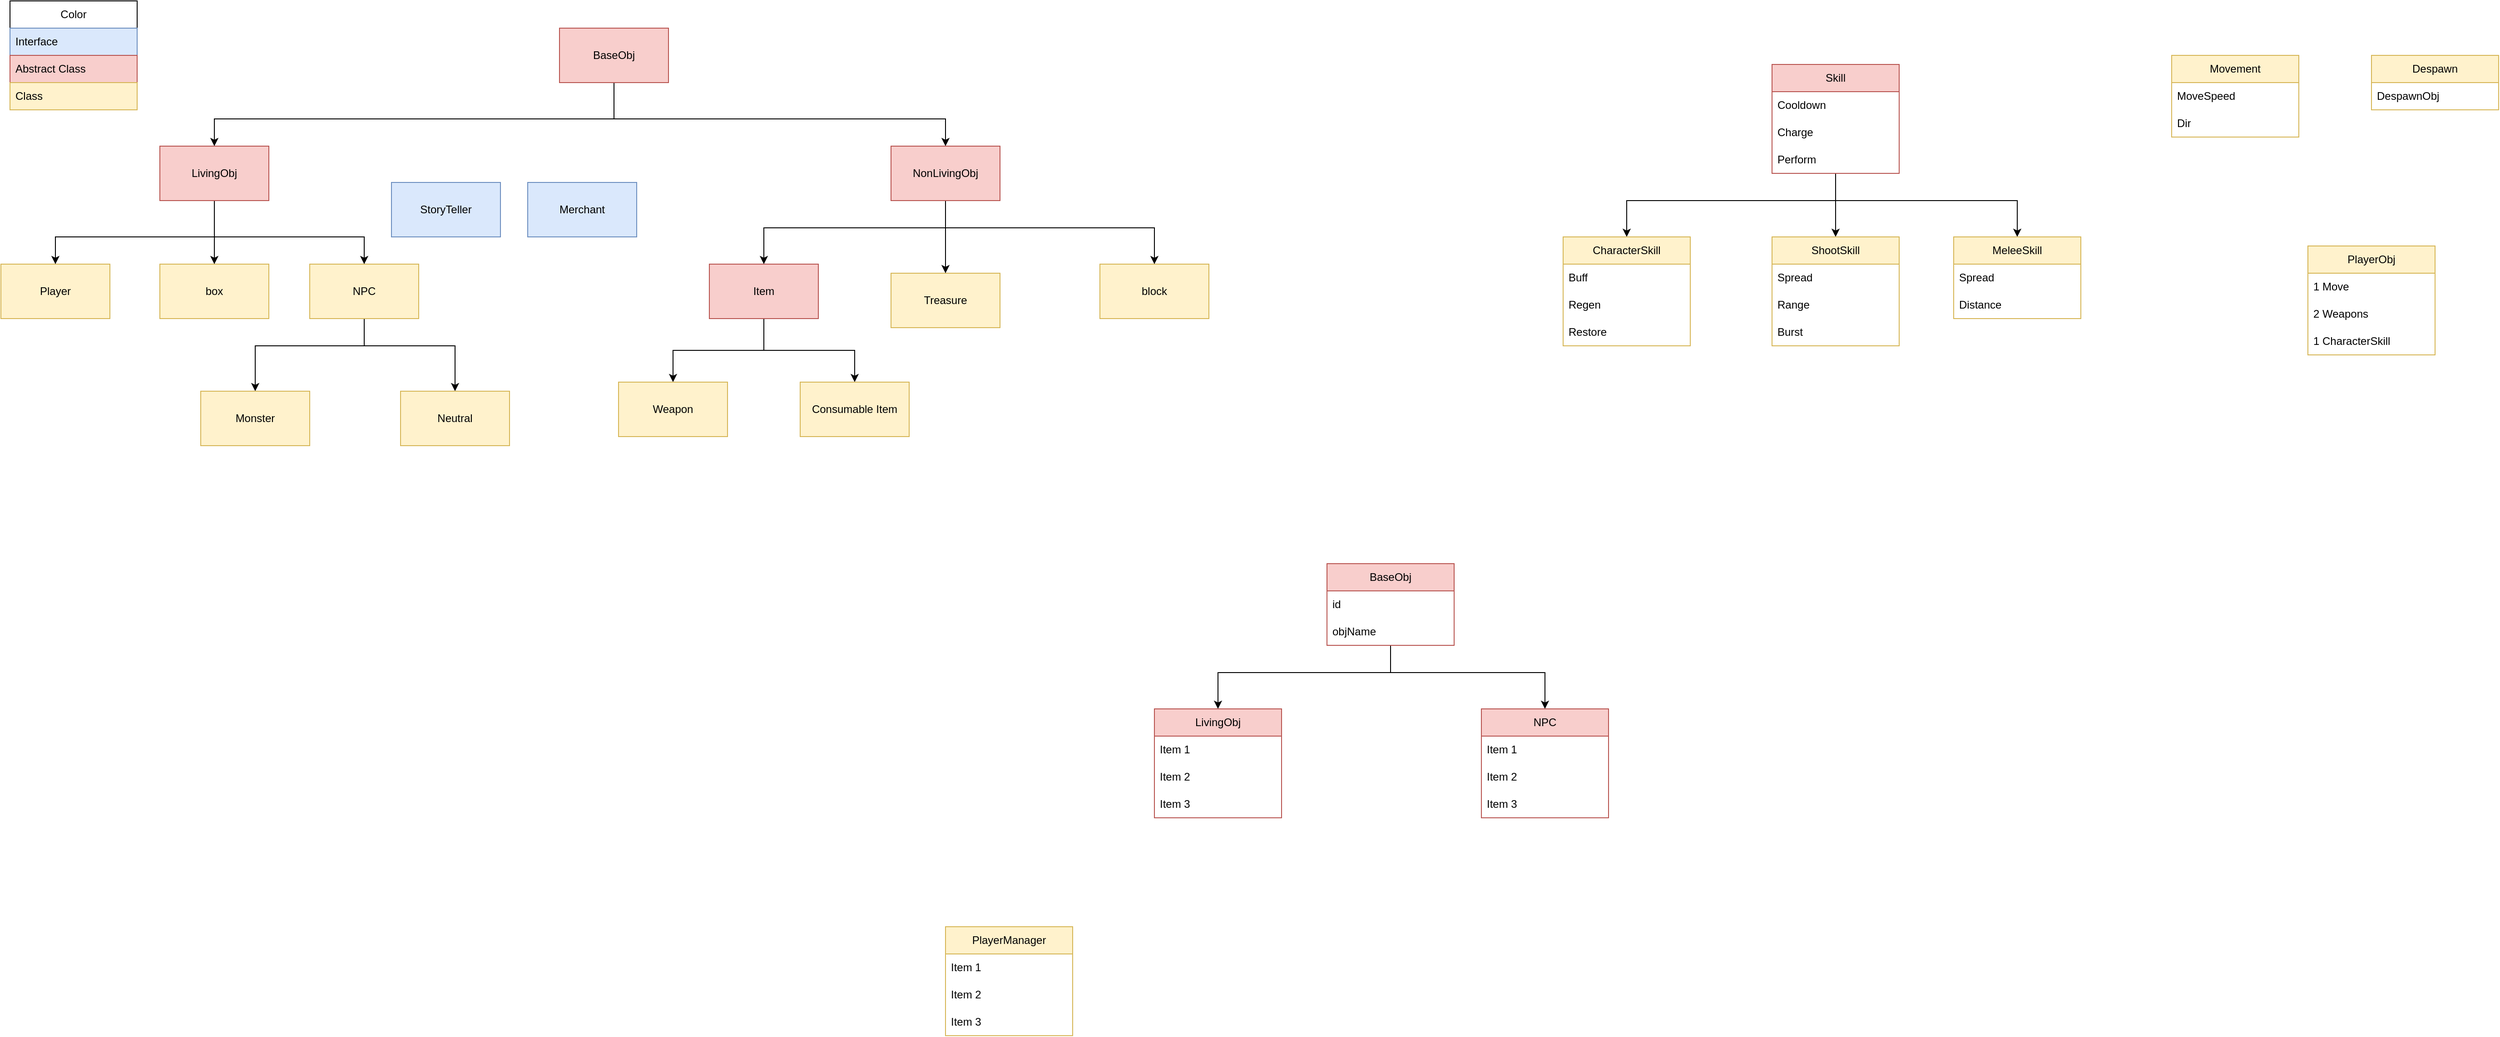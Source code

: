 <mxfile version="25.0.2">
  <diagram name="Page-1" id="DDLZ6jrAf0ivfyf_pAfU">
    <mxGraphModel dx="2805" dy="1762" grid="1" gridSize="10" guides="1" tooltips="1" connect="1" arrows="1" fold="1" page="1" pageScale="1" pageWidth="850" pageHeight="1100" math="0" shadow="0">
      <root>
        <mxCell id="0" />
        <mxCell id="1" parent="0" />
        <mxCell id="SOv-WeR4spH_BK_9IkAW-13" style="edgeStyle=orthogonalEdgeStyle;rounded=0;orthogonalLoop=1;jettySize=auto;html=1;entryX=0.5;entryY=0;entryDx=0;entryDy=0;" parent="1" source="SOv-WeR4spH_BK_9IkAW-1" target="SOv-WeR4spH_BK_9IkAW-5" edge="1">
          <mxGeometry relative="1" as="geometry">
            <Array as="points">
              <mxPoint x="370" y="240" />
              <mxPoint x="180" y="240" />
            </Array>
          </mxGeometry>
        </mxCell>
        <mxCell id="SOv-WeR4spH_BK_9IkAW-14" style="edgeStyle=orthogonalEdgeStyle;rounded=0;orthogonalLoop=1;jettySize=auto;html=1;entryX=0.5;entryY=0;entryDx=0;entryDy=0;" parent="1" source="SOv-WeR4spH_BK_9IkAW-1" target="SOv-WeR4spH_BK_9IkAW-9" edge="1">
          <mxGeometry relative="1" as="geometry">
            <Array as="points">
              <mxPoint x="370" y="240" />
              <mxPoint x="540" y="240" />
            </Array>
          </mxGeometry>
        </mxCell>
        <mxCell id="SOv-WeR4spH_BK_9IkAW-1" value="BaseObj" style="swimlane;fontStyle=0;childLayout=stackLayout;horizontal=1;startSize=30;horizontalStack=0;resizeParent=1;resizeParentMax=0;resizeLast=0;collapsible=1;marginBottom=0;whiteSpace=wrap;html=1;fillColor=#f8cecc;strokeColor=#b85450;" parent="1" vertex="1">
          <mxGeometry x="300" y="120" width="140" height="90" as="geometry" />
        </mxCell>
        <mxCell id="SOv-WeR4spH_BK_9IkAW-2" value="id" style="text;strokeColor=none;fillColor=none;align=left;verticalAlign=middle;spacingLeft=4;spacingRight=4;overflow=hidden;points=[[0,0.5],[1,0.5]];portConstraint=eastwest;rotatable=0;whiteSpace=wrap;html=1;" parent="SOv-WeR4spH_BK_9IkAW-1" vertex="1">
          <mxGeometry y="30" width="140" height="30" as="geometry" />
        </mxCell>
        <mxCell id="SOv-WeR4spH_BK_9IkAW-3" value="objName" style="text;strokeColor=none;fillColor=none;align=left;verticalAlign=middle;spacingLeft=4;spacingRight=4;overflow=hidden;points=[[0,0.5],[1,0.5]];portConstraint=eastwest;rotatable=0;whiteSpace=wrap;html=1;" parent="SOv-WeR4spH_BK_9IkAW-1" vertex="1">
          <mxGeometry y="60" width="140" height="30" as="geometry" />
        </mxCell>
        <mxCell id="SOv-WeR4spH_BK_9IkAW-5" value="LivingObj" style="swimlane;fontStyle=0;childLayout=stackLayout;horizontal=1;startSize=30;horizontalStack=0;resizeParent=1;resizeParentMax=0;resizeLast=0;collapsible=1;marginBottom=0;whiteSpace=wrap;html=1;fillColor=#f8cecc;strokeColor=#b85450;" parent="1" vertex="1">
          <mxGeometry x="110" y="280" width="140" height="120" as="geometry" />
        </mxCell>
        <mxCell id="SOv-WeR4spH_BK_9IkAW-6" value="Item 1" style="text;strokeColor=none;fillColor=none;align=left;verticalAlign=middle;spacingLeft=4;spacingRight=4;overflow=hidden;points=[[0,0.5],[1,0.5]];portConstraint=eastwest;rotatable=0;whiteSpace=wrap;html=1;" parent="SOv-WeR4spH_BK_9IkAW-5" vertex="1">
          <mxGeometry y="30" width="140" height="30" as="geometry" />
        </mxCell>
        <mxCell id="SOv-WeR4spH_BK_9IkAW-7" value="Item 2" style="text;strokeColor=none;fillColor=none;align=left;verticalAlign=middle;spacingLeft=4;spacingRight=4;overflow=hidden;points=[[0,0.5],[1,0.5]];portConstraint=eastwest;rotatable=0;whiteSpace=wrap;html=1;" parent="SOv-WeR4spH_BK_9IkAW-5" vertex="1">
          <mxGeometry y="60" width="140" height="30" as="geometry" />
        </mxCell>
        <mxCell id="SOv-WeR4spH_BK_9IkAW-8" value="Item 3" style="text;strokeColor=none;fillColor=none;align=left;verticalAlign=middle;spacingLeft=4;spacingRight=4;overflow=hidden;points=[[0,0.5],[1,0.5]];portConstraint=eastwest;rotatable=0;whiteSpace=wrap;html=1;" parent="SOv-WeR4spH_BK_9IkAW-5" vertex="1">
          <mxGeometry y="90" width="140" height="30" as="geometry" />
        </mxCell>
        <mxCell id="SOv-WeR4spH_BK_9IkAW-9" value="NPC" style="swimlane;fontStyle=0;childLayout=stackLayout;horizontal=1;startSize=30;horizontalStack=0;resizeParent=1;resizeParentMax=0;resizeLast=0;collapsible=1;marginBottom=0;whiteSpace=wrap;html=1;fillColor=#f8cecc;strokeColor=#b85450;" parent="1" vertex="1">
          <mxGeometry x="470" y="280" width="140" height="120" as="geometry" />
        </mxCell>
        <mxCell id="SOv-WeR4spH_BK_9IkAW-10" value="Item 1" style="text;strokeColor=none;fillColor=none;align=left;verticalAlign=middle;spacingLeft=4;spacingRight=4;overflow=hidden;points=[[0,0.5],[1,0.5]];portConstraint=eastwest;rotatable=0;whiteSpace=wrap;html=1;" parent="SOv-WeR4spH_BK_9IkAW-9" vertex="1">
          <mxGeometry y="30" width="140" height="30" as="geometry" />
        </mxCell>
        <mxCell id="SOv-WeR4spH_BK_9IkAW-11" value="Item 2" style="text;strokeColor=none;fillColor=none;align=left;verticalAlign=middle;spacingLeft=4;spacingRight=4;overflow=hidden;points=[[0,0.5],[1,0.5]];portConstraint=eastwest;rotatable=0;whiteSpace=wrap;html=1;" parent="SOv-WeR4spH_BK_9IkAW-9" vertex="1">
          <mxGeometry y="60" width="140" height="30" as="geometry" />
        </mxCell>
        <mxCell id="SOv-WeR4spH_BK_9IkAW-12" value="Item 3" style="text;strokeColor=none;fillColor=none;align=left;verticalAlign=middle;spacingLeft=4;spacingRight=4;overflow=hidden;points=[[0,0.5],[1,0.5]];portConstraint=eastwest;rotatable=0;whiteSpace=wrap;html=1;" parent="SOv-WeR4spH_BK_9IkAW-9" vertex="1">
          <mxGeometry y="90" width="140" height="30" as="geometry" />
        </mxCell>
        <mxCell id="SOv-WeR4spH_BK_9IkAW-15" value="PlayerManager" style="swimlane;fontStyle=0;childLayout=stackLayout;horizontal=1;startSize=30;horizontalStack=0;resizeParent=1;resizeParentMax=0;resizeLast=0;collapsible=1;marginBottom=0;whiteSpace=wrap;html=1;fillColor=#fff2cc;strokeColor=#d6b656;" parent="1" vertex="1">
          <mxGeometry x="-120" y="520" width="140" height="120" as="geometry" />
        </mxCell>
        <mxCell id="SOv-WeR4spH_BK_9IkAW-16" value="Item 1" style="text;strokeColor=none;fillColor=none;align=left;verticalAlign=middle;spacingLeft=4;spacingRight=4;overflow=hidden;points=[[0,0.5],[1,0.5]];portConstraint=eastwest;rotatable=0;whiteSpace=wrap;html=1;" parent="SOv-WeR4spH_BK_9IkAW-15" vertex="1">
          <mxGeometry y="30" width="140" height="30" as="geometry" />
        </mxCell>
        <mxCell id="SOv-WeR4spH_BK_9IkAW-17" value="Item 2" style="text;strokeColor=none;fillColor=none;align=left;verticalAlign=middle;spacingLeft=4;spacingRight=4;overflow=hidden;points=[[0,0.5],[1,0.5]];portConstraint=eastwest;rotatable=0;whiteSpace=wrap;html=1;" parent="SOv-WeR4spH_BK_9IkAW-15" vertex="1">
          <mxGeometry y="60" width="140" height="30" as="geometry" />
        </mxCell>
        <mxCell id="SOv-WeR4spH_BK_9IkAW-18" value="Item 3" style="text;strokeColor=none;fillColor=none;align=left;verticalAlign=middle;spacingLeft=4;spacingRight=4;overflow=hidden;points=[[0,0.5],[1,0.5]];portConstraint=eastwest;rotatable=0;whiteSpace=wrap;html=1;" parent="SOv-WeR4spH_BK_9IkAW-15" vertex="1">
          <mxGeometry y="90" width="140" height="30" as="geometry" />
        </mxCell>
        <mxCell id="SOv-WeR4spH_BK_9IkAW-19" value="Player" style="rounded=0;whiteSpace=wrap;html=1;fillColor=#fff2cc;strokeColor=#d6b656;" parent="1" vertex="1">
          <mxGeometry x="-1160" y="-210" width="120" height="60" as="geometry" />
        </mxCell>
        <mxCell id="SOv-WeR4spH_BK_9IkAW-46" style="edgeStyle=orthogonalEdgeStyle;rounded=0;orthogonalLoop=1;jettySize=auto;html=1;entryX=0.5;entryY=0;entryDx=0;entryDy=0;" parent="1" source="SOv-WeR4spH_BK_9IkAW-20" target="SOv-WeR4spH_BK_9IkAW-41" edge="1">
          <mxGeometry relative="1" as="geometry">
            <Array as="points">
              <mxPoint x="-760" y="-120" />
              <mxPoint x="-880" y="-120" />
            </Array>
          </mxGeometry>
        </mxCell>
        <mxCell id="SOv-WeR4spH_BK_9IkAW-47" style="edgeStyle=orthogonalEdgeStyle;rounded=0;orthogonalLoop=1;jettySize=auto;html=1;entryX=0.5;entryY=0;entryDx=0;entryDy=0;" parent="1" source="SOv-WeR4spH_BK_9IkAW-20" target="SOv-WeR4spH_BK_9IkAW-42" edge="1">
          <mxGeometry relative="1" as="geometry">
            <Array as="points">
              <mxPoint x="-760" y="-120" />
              <mxPoint x="-660" y="-120" />
            </Array>
          </mxGeometry>
        </mxCell>
        <mxCell id="SOv-WeR4spH_BK_9IkAW-20" value="NPC" style="rounded=0;whiteSpace=wrap;html=1;fillColor=#fff2cc;strokeColor=#d6b656;" parent="1" vertex="1">
          <mxGeometry x="-820" y="-210" width="120" height="60" as="geometry" />
        </mxCell>
        <mxCell id="SOv-WeR4spH_BK_9IkAW-21" value="box" style="rounded=0;whiteSpace=wrap;html=1;fillColor=#fff2cc;strokeColor=#d6b656;" parent="1" vertex="1">
          <mxGeometry x="-985" y="-210" width="120" height="60" as="geometry" />
        </mxCell>
        <mxCell id="SOv-WeR4spH_BK_9IkAW-25" style="edgeStyle=orthogonalEdgeStyle;rounded=0;orthogonalLoop=1;jettySize=auto;html=1;entryX=0.5;entryY=0;entryDx=0;entryDy=0;" parent="1" source="SOv-WeR4spH_BK_9IkAW-22" target="SOv-WeR4spH_BK_9IkAW-23" edge="1">
          <mxGeometry relative="1" as="geometry" />
        </mxCell>
        <mxCell id="SOv-WeR4spH_BK_9IkAW-26" style="edgeStyle=orthogonalEdgeStyle;rounded=0;orthogonalLoop=1;jettySize=auto;html=1;entryX=0.5;entryY=0;entryDx=0;entryDy=0;" parent="1" source="SOv-WeR4spH_BK_9IkAW-22" target="SOv-WeR4spH_BK_9IkAW-24" edge="1">
          <mxGeometry relative="1" as="geometry" />
        </mxCell>
        <mxCell id="SOv-WeR4spH_BK_9IkAW-22" value="Item" style="rounded=0;whiteSpace=wrap;html=1;fillColor=#f8cecc;strokeColor=#b85450;" parent="1" vertex="1">
          <mxGeometry x="-380" y="-210" width="120" height="60" as="geometry" />
        </mxCell>
        <mxCell id="SOv-WeR4spH_BK_9IkAW-23" value="Weapon" style="rounded=0;whiteSpace=wrap;html=1;fillColor=#fff2cc;strokeColor=#d6b656;" parent="1" vertex="1">
          <mxGeometry x="-480" y="-80" width="120" height="60" as="geometry" />
        </mxCell>
        <mxCell id="SOv-WeR4spH_BK_9IkAW-24" value="Consumable Item" style="rounded=0;whiteSpace=wrap;html=1;fillColor=#fff2cc;strokeColor=#d6b656;" parent="1" vertex="1">
          <mxGeometry x="-280" y="-80" width="120" height="60" as="geometry" />
        </mxCell>
        <mxCell id="SOv-WeR4spH_BK_9IkAW-27" value="block" style="rounded=0;whiteSpace=wrap;html=1;fillColor=#fff2cc;strokeColor=#d6b656;" parent="1" vertex="1">
          <mxGeometry x="50" y="-210" width="120" height="60" as="geometry" />
        </mxCell>
        <mxCell id="SOv-WeR4spH_BK_9IkAW-28" value="Treasure" style="rounded=0;whiteSpace=wrap;html=1;fillColor=#fff2cc;strokeColor=#d6b656;" parent="1" vertex="1">
          <mxGeometry x="-180" y="-200" width="120" height="60" as="geometry" />
        </mxCell>
        <mxCell id="SOv-WeR4spH_BK_9IkAW-34" style="edgeStyle=orthogonalEdgeStyle;rounded=0;orthogonalLoop=1;jettySize=auto;html=1;entryX=0.5;entryY=0;entryDx=0;entryDy=0;" parent="1" source="SOv-WeR4spH_BK_9IkAW-29" target="SOv-WeR4spH_BK_9IkAW-30" edge="1">
          <mxGeometry relative="1" as="geometry">
            <Array as="points">
              <mxPoint x="-485" y="-370" />
              <mxPoint x="-925" y="-370" />
            </Array>
          </mxGeometry>
        </mxCell>
        <mxCell id="SOv-WeR4spH_BK_9IkAW-35" style="edgeStyle=orthogonalEdgeStyle;rounded=0;orthogonalLoop=1;jettySize=auto;html=1;entryX=0.5;entryY=0;entryDx=0;entryDy=0;" parent="1" source="SOv-WeR4spH_BK_9IkAW-29" target="SOv-WeR4spH_BK_9IkAW-31" edge="1">
          <mxGeometry relative="1" as="geometry">
            <Array as="points">
              <mxPoint x="-485" y="-370" />
              <mxPoint x="-120" y="-370" />
            </Array>
          </mxGeometry>
        </mxCell>
        <mxCell id="SOv-WeR4spH_BK_9IkAW-29" value="BaseObj" style="rounded=0;whiteSpace=wrap;html=1;fillColor=#f8cecc;strokeColor=#b85450;" parent="1" vertex="1">
          <mxGeometry x="-545" y="-470" width="120" height="60" as="geometry" />
        </mxCell>
        <mxCell id="SOv-WeR4spH_BK_9IkAW-32" style="edgeStyle=orthogonalEdgeStyle;rounded=0;orthogonalLoop=1;jettySize=auto;html=1;entryX=0.5;entryY=0;entryDx=0;entryDy=0;" parent="1" source="SOv-WeR4spH_BK_9IkAW-30" target="SOv-WeR4spH_BK_9IkAW-19" edge="1">
          <mxGeometry relative="1" as="geometry">
            <Array as="points">
              <mxPoint x="-925" y="-240" />
              <mxPoint x="-1100" y="-240" />
            </Array>
          </mxGeometry>
        </mxCell>
        <mxCell id="SOv-WeR4spH_BK_9IkAW-33" style="edgeStyle=orthogonalEdgeStyle;rounded=0;orthogonalLoop=1;jettySize=auto;html=1;entryX=0.5;entryY=0;entryDx=0;entryDy=0;" parent="1" source="SOv-WeR4spH_BK_9IkAW-30" target="SOv-WeR4spH_BK_9IkAW-20" edge="1">
          <mxGeometry relative="1" as="geometry">
            <Array as="points">
              <mxPoint x="-925" y="-240" />
              <mxPoint x="-760" y="-240" />
            </Array>
          </mxGeometry>
        </mxCell>
        <mxCell id="xlIwwzbyZTqIuVXZvjKy-2" style="edgeStyle=orthogonalEdgeStyle;rounded=0;orthogonalLoop=1;jettySize=auto;html=1;entryX=0.5;entryY=0;entryDx=0;entryDy=0;" parent="1" source="SOv-WeR4spH_BK_9IkAW-30" target="SOv-WeR4spH_BK_9IkAW-21" edge="1">
          <mxGeometry relative="1" as="geometry" />
        </mxCell>
        <mxCell id="SOv-WeR4spH_BK_9IkAW-30" value="LivingObj" style="rounded=0;whiteSpace=wrap;html=1;fillColor=#f8cecc;strokeColor=#b85450;" parent="1" vertex="1">
          <mxGeometry x="-985" y="-340" width="120" height="60" as="geometry" />
        </mxCell>
        <mxCell id="SOv-WeR4spH_BK_9IkAW-37" style="edgeStyle=orthogonalEdgeStyle;rounded=0;orthogonalLoop=1;jettySize=auto;html=1;entryX=0.5;entryY=0;entryDx=0;entryDy=0;" parent="1" source="SOv-WeR4spH_BK_9IkAW-31" target="SOv-WeR4spH_BK_9IkAW-22" edge="1">
          <mxGeometry relative="1" as="geometry">
            <Array as="points">
              <mxPoint x="-120" y="-250" />
              <mxPoint x="-320" y="-250" />
            </Array>
          </mxGeometry>
        </mxCell>
        <mxCell id="SOv-WeR4spH_BK_9IkAW-38" style="edgeStyle=orthogonalEdgeStyle;rounded=0;orthogonalLoop=1;jettySize=auto;html=1;entryX=0.5;entryY=0;entryDx=0;entryDy=0;" parent="1" source="SOv-WeR4spH_BK_9IkAW-31" target="SOv-WeR4spH_BK_9IkAW-27" edge="1">
          <mxGeometry relative="1" as="geometry">
            <Array as="points">
              <mxPoint x="-120" y="-250" />
              <mxPoint x="110" y="-250" />
            </Array>
          </mxGeometry>
        </mxCell>
        <mxCell id="xlIwwzbyZTqIuVXZvjKy-1" style="edgeStyle=orthogonalEdgeStyle;rounded=0;orthogonalLoop=1;jettySize=auto;html=1;entryX=0.5;entryY=0;entryDx=0;entryDy=0;" parent="1" source="SOv-WeR4spH_BK_9IkAW-31" target="SOv-WeR4spH_BK_9IkAW-28" edge="1">
          <mxGeometry relative="1" as="geometry" />
        </mxCell>
        <mxCell id="SOv-WeR4spH_BK_9IkAW-31" value="NonLivingObj" style="rounded=0;whiteSpace=wrap;html=1;fillColor=#f8cecc;strokeColor=#b85450;" parent="1" vertex="1">
          <mxGeometry x="-180" y="-340" width="120" height="60" as="geometry" />
        </mxCell>
        <mxCell id="SOv-WeR4spH_BK_9IkAW-41" value="Monster" style="rounded=0;whiteSpace=wrap;html=1;fillColor=#fff2cc;strokeColor=#d6b656;" parent="1" vertex="1">
          <mxGeometry x="-940" y="-70" width="120" height="60" as="geometry" />
        </mxCell>
        <mxCell id="SOv-WeR4spH_BK_9IkAW-42" value="Neutral" style="rounded=0;whiteSpace=wrap;html=1;fillColor=#fff2cc;strokeColor=#d6b656;" parent="1" vertex="1">
          <mxGeometry x="-720" y="-70" width="120" height="60" as="geometry" />
        </mxCell>
        <mxCell id="SOv-WeR4spH_BK_9IkAW-43" value="StoryTeller" style="rounded=0;whiteSpace=wrap;html=1;fillColor=#dae8fc;strokeColor=#6c8ebf;" parent="1" vertex="1">
          <mxGeometry x="-730" y="-300" width="120" height="60" as="geometry" />
        </mxCell>
        <mxCell id="SOv-WeR4spH_BK_9IkAW-45" value="Merchant" style="rounded=0;whiteSpace=wrap;html=1;fillColor=#dae8fc;strokeColor=#6c8ebf;" parent="1" vertex="1">
          <mxGeometry x="-580" y="-300" width="120" height="60" as="geometry" />
        </mxCell>
        <mxCell id="SOv-WeR4spH_BK_9IkAW-48" value="Color" style="swimlane;fontStyle=0;childLayout=stackLayout;horizontal=1;startSize=30;horizontalStack=0;resizeParent=1;resizeParentMax=0;resizeLast=0;collapsible=1;marginBottom=0;whiteSpace=wrap;html=1;" parent="1" vertex="1">
          <mxGeometry x="-1150" y="-500" width="140" height="120" as="geometry" />
        </mxCell>
        <mxCell id="SOv-WeR4spH_BK_9IkAW-49" value="Interface" style="text;strokeColor=#6c8ebf;fillColor=#dae8fc;align=left;verticalAlign=middle;spacingLeft=4;spacingRight=4;overflow=hidden;points=[[0,0.5],[1,0.5]];portConstraint=eastwest;rotatable=0;whiteSpace=wrap;html=1;" parent="SOv-WeR4spH_BK_9IkAW-48" vertex="1">
          <mxGeometry y="30" width="140" height="30" as="geometry" />
        </mxCell>
        <mxCell id="SOv-WeR4spH_BK_9IkAW-50" value="Abstract Class" style="text;strokeColor=#b85450;fillColor=#f8cecc;align=left;verticalAlign=middle;spacingLeft=4;spacingRight=4;overflow=hidden;points=[[0,0.5],[1,0.5]];portConstraint=eastwest;rotatable=0;whiteSpace=wrap;html=1;" parent="SOv-WeR4spH_BK_9IkAW-48" vertex="1">
          <mxGeometry y="60" width="140" height="30" as="geometry" />
        </mxCell>
        <mxCell id="SOv-WeR4spH_BK_9IkAW-51" value="Class" style="text;strokeColor=#d6b656;fillColor=#fff2cc;align=left;verticalAlign=middle;spacingLeft=4;spacingRight=4;overflow=hidden;points=[[0,0.5],[1,0.5]];portConstraint=eastwest;rotatable=0;whiteSpace=wrap;html=1;" parent="SOv-WeR4spH_BK_9IkAW-48" vertex="1">
          <mxGeometry y="90" width="140" height="30" as="geometry" />
        </mxCell>
        <mxCell id="naJlyt8soRsQFLFPdeXK-17" style="edgeStyle=orthogonalEdgeStyle;rounded=0;orthogonalLoop=1;jettySize=auto;html=1;entryX=0.5;entryY=0;entryDx=0;entryDy=0;" edge="1" parent="1" source="naJlyt8soRsQFLFPdeXK-1" target="naJlyt8soRsQFLFPdeXK-5">
          <mxGeometry relative="1" as="geometry">
            <Array as="points">
              <mxPoint x="860" y="-280" />
              <mxPoint x="630" y="-280" />
            </Array>
          </mxGeometry>
        </mxCell>
        <mxCell id="naJlyt8soRsQFLFPdeXK-18" style="edgeStyle=orthogonalEdgeStyle;rounded=0;orthogonalLoop=1;jettySize=auto;html=1;entryX=0.5;entryY=0;entryDx=0;entryDy=0;" edge="1" parent="1" source="naJlyt8soRsQFLFPdeXK-1" target="naJlyt8soRsQFLFPdeXK-9">
          <mxGeometry relative="1" as="geometry" />
        </mxCell>
        <mxCell id="naJlyt8soRsQFLFPdeXK-19" style="edgeStyle=orthogonalEdgeStyle;rounded=0;orthogonalLoop=1;jettySize=auto;html=1;entryX=0.5;entryY=0;entryDx=0;entryDy=0;" edge="1" parent="1" source="naJlyt8soRsQFLFPdeXK-1" target="naJlyt8soRsQFLFPdeXK-13">
          <mxGeometry relative="1" as="geometry">
            <Array as="points">
              <mxPoint x="860" y="-280" />
              <mxPoint x="1060" y="-280" />
            </Array>
          </mxGeometry>
        </mxCell>
        <mxCell id="naJlyt8soRsQFLFPdeXK-1" value="Skill" style="swimlane;fontStyle=0;childLayout=stackLayout;horizontal=1;startSize=30;horizontalStack=0;resizeParent=1;resizeParentMax=0;resizeLast=0;collapsible=1;marginBottom=0;whiteSpace=wrap;html=1;fillColor=#f8cecc;strokeColor=#b85450;" vertex="1" parent="1">
          <mxGeometry x="790" y="-430" width="140" height="120" as="geometry" />
        </mxCell>
        <mxCell id="naJlyt8soRsQFLFPdeXK-2" value="Cooldown" style="text;strokeColor=none;fillColor=none;align=left;verticalAlign=middle;spacingLeft=4;spacingRight=4;overflow=hidden;points=[[0,0.5],[1,0.5]];portConstraint=eastwest;rotatable=0;whiteSpace=wrap;html=1;" vertex="1" parent="naJlyt8soRsQFLFPdeXK-1">
          <mxGeometry y="30" width="140" height="30" as="geometry" />
        </mxCell>
        <mxCell id="naJlyt8soRsQFLFPdeXK-20" value="Charge" style="text;strokeColor=none;fillColor=none;align=left;verticalAlign=middle;spacingLeft=4;spacingRight=4;overflow=hidden;points=[[0,0.5],[1,0.5]];portConstraint=eastwest;rotatable=0;whiteSpace=wrap;html=1;" vertex="1" parent="naJlyt8soRsQFLFPdeXK-1">
          <mxGeometry y="60" width="140" height="30" as="geometry" />
        </mxCell>
        <mxCell id="naJlyt8soRsQFLFPdeXK-21" value="Perform" style="text;strokeColor=none;fillColor=none;align=left;verticalAlign=middle;spacingLeft=4;spacingRight=4;overflow=hidden;points=[[0,0.5],[1,0.5]];portConstraint=eastwest;rotatable=0;whiteSpace=wrap;html=1;" vertex="1" parent="naJlyt8soRsQFLFPdeXK-1">
          <mxGeometry y="90" width="140" height="30" as="geometry" />
        </mxCell>
        <mxCell id="naJlyt8soRsQFLFPdeXK-5" value="CharacterSkill" style="swimlane;fontStyle=0;childLayout=stackLayout;horizontal=1;startSize=30;horizontalStack=0;resizeParent=1;resizeParentMax=0;resizeLast=0;collapsible=1;marginBottom=0;whiteSpace=wrap;html=1;fillColor=#fff2cc;strokeColor=#d6b656;" vertex="1" parent="1">
          <mxGeometry x="560" y="-240" width="140" height="120" as="geometry" />
        </mxCell>
        <mxCell id="naJlyt8soRsQFLFPdeXK-6" value="Buff" style="text;strokeColor=none;fillColor=none;align=left;verticalAlign=middle;spacingLeft=4;spacingRight=4;overflow=hidden;points=[[0,0.5],[1,0.5]];portConstraint=eastwest;rotatable=0;whiteSpace=wrap;html=1;" vertex="1" parent="naJlyt8soRsQFLFPdeXK-5">
          <mxGeometry y="30" width="140" height="30" as="geometry" />
        </mxCell>
        <mxCell id="naJlyt8soRsQFLFPdeXK-7" value="Regen" style="text;strokeColor=none;fillColor=none;align=left;verticalAlign=middle;spacingLeft=4;spacingRight=4;overflow=hidden;points=[[0,0.5],[1,0.5]];portConstraint=eastwest;rotatable=0;whiteSpace=wrap;html=1;" vertex="1" parent="naJlyt8soRsQFLFPdeXK-5">
          <mxGeometry y="60" width="140" height="30" as="geometry" />
        </mxCell>
        <mxCell id="naJlyt8soRsQFLFPdeXK-8" value="Restore" style="text;strokeColor=none;fillColor=none;align=left;verticalAlign=middle;spacingLeft=4;spacingRight=4;overflow=hidden;points=[[0,0.5],[1,0.5]];portConstraint=eastwest;rotatable=0;whiteSpace=wrap;html=1;" vertex="1" parent="naJlyt8soRsQFLFPdeXK-5">
          <mxGeometry y="90" width="140" height="30" as="geometry" />
        </mxCell>
        <mxCell id="naJlyt8soRsQFLFPdeXK-9" value="ShootSkill" style="swimlane;fontStyle=0;childLayout=stackLayout;horizontal=1;startSize=30;horizontalStack=0;resizeParent=1;resizeParentMax=0;resizeLast=0;collapsible=1;marginBottom=0;whiteSpace=wrap;html=1;fillColor=#fff2cc;strokeColor=#d6b656;" vertex="1" parent="1">
          <mxGeometry x="790" y="-240" width="140" height="120" as="geometry" />
        </mxCell>
        <mxCell id="naJlyt8soRsQFLFPdeXK-10" value="Spread" style="text;strokeColor=none;fillColor=none;align=left;verticalAlign=middle;spacingLeft=4;spacingRight=4;overflow=hidden;points=[[0,0.5],[1,0.5]];portConstraint=eastwest;rotatable=0;whiteSpace=wrap;html=1;" vertex="1" parent="naJlyt8soRsQFLFPdeXK-9">
          <mxGeometry y="30" width="140" height="30" as="geometry" />
        </mxCell>
        <mxCell id="naJlyt8soRsQFLFPdeXK-11" value="Range" style="text;strokeColor=none;fillColor=none;align=left;verticalAlign=middle;spacingLeft=4;spacingRight=4;overflow=hidden;points=[[0,0.5],[1,0.5]];portConstraint=eastwest;rotatable=0;whiteSpace=wrap;html=1;" vertex="1" parent="naJlyt8soRsQFLFPdeXK-9">
          <mxGeometry y="60" width="140" height="30" as="geometry" />
        </mxCell>
        <mxCell id="naJlyt8soRsQFLFPdeXK-12" value="Burst" style="text;strokeColor=none;fillColor=none;align=left;verticalAlign=middle;spacingLeft=4;spacingRight=4;overflow=hidden;points=[[0,0.5],[1,0.5]];portConstraint=eastwest;rotatable=0;whiteSpace=wrap;html=1;" vertex="1" parent="naJlyt8soRsQFLFPdeXK-9">
          <mxGeometry y="90" width="140" height="30" as="geometry" />
        </mxCell>
        <mxCell id="naJlyt8soRsQFLFPdeXK-13" value="MeleeSkill" style="swimlane;fontStyle=0;childLayout=stackLayout;horizontal=1;startSize=30;horizontalStack=0;resizeParent=1;resizeParentMax=0;resizeLast=0;collapsible=1;marginBottom=0;whiteSpace=wrap;html=1;fillColor=#fff2cc;strokeColor=#d6b656;" vertex="1" parent="1">
          <mxGeometry x="990" y="-240" width="140" height="90" as="geometry" />
        </mxCell>
        <mxCell id="naJlyt8soRsQFLFPdeXK-14" value="Spread" style="text;strokeColor=none;fillColor=none;align=left;verticalAlign=middle;spacingLeft=4;spacingRight=4;overflow=hidden;points=[[0,0.5],[1,0.5]];portConstraint=eastwest;rotatable=0;whiteSpace=wrap;html=1;" vertex="1" parent="naJlyt8soRsQFLFPdeXK-13">
          <mxGeometry y="30" width="140" height="30" as="geometry" />
        </mxCell>
        <mxCell id="naJlyt8soRsQFLFPdeXK-15" value="Distance" style="text;strokeColor=none;fillColor=none;align=left;verticalAlign=middle;spacingLeft=4;spacingRight=4;overflow=hidden;points=[[0,0.5],[1,0.5]];portConstraint=eastwest;rotatable=0;whiteSpace=wrap;html=1;" vertex="1" parent="naJlyt8soRsQFLFPdeXK-13">
          <mxGeometry y="60" width="140" height="30" as="geometry" />
        </mxCell>
        <mxCell id="naJlyt8soRsQFLFPdeXK-22" value="Movement" style="swimlane;fontStyle=0;childLayout=stackLayout;horizontal=1;startSize=30;horizontalStack=0;resizeParent=1;resizeParentMax=0;resizeLast=0;collapsible=1;marginBottom=0;whiteSpace=wrap;html=1;fillColor=#fff2cc;strokeColor=#d6b656;" vertex="1" parent="1">
          <mxGeometry x="1230" y="-440" width="140" height="90" as="geometry" />
        </mxCell>
        <mxCell id="naJlyt8soRsQFLFPdeXK-23" value="MoveSpeed" style="text;strokeColor=none;fillColor=none;align=left;verticalAlign=middle;spacingLeft=4;spacingRight=4;overflow=hidden;points=[[0,0.5],[1,0.5]];portConstraint=eastwest;rotatable=0;whiteSpace=wrap;html=1;" vertex="1" parent="naJlyt8soRsQFLFPdeXK-22">
          <mxGeometry y="30" width="140" height="30" as="geometry" />
        </mxCell>
        <mxCell id="naJlyt8soRsQFLFPdeXK-24" value="Dir" style="text;strokeColor=none;fillColor=none;align=left;verticalAlign=middle;spacingLeft=4;spacingRight=4;overflow=hidden;points=[[0,0.5],[1,0.5]];portConstraint=eastwest;rotatable=0;whiteSpace=wrap;html=1;" vertex="1" parent="naJlyt8soRsQFLFPdeXK-22">
          <mxGeometry y="60" width="140" height="30" as="geometry" />
        </mxCell>
        <mxCell id="naJlyt8soRsQFLFPdeXK-26" value="Despawn" style="swimlane;fontStyle=0;childLayout=stackLayout;horizontal=1;startSize=30;horizontalStack=0;resizeParent=1;resizeParentMax=0;resizeLast=0;collapsible=1;marginBottom=0;whiteSpace=wrap;html=1;fillColor=#fff2cc;strokeColor=#d6b656;" vertex="1" parent="1">
          <mxGeometry x="1450" y="-440" width="140" height="60" as="geometry" />
        </mxCell>
        <mxCell id="naJlyt8soRsQFLFPdeXK-27" value="DespawnObj" style="text;strokeColor=none;fillColor=none;align=left;verticalAlign=middle;spacingLeft=4;spacingRight=4;overflow=hidden;points=[[0,0.5],[1,0.5]];portConstraint=eastwest;rotatable=0;whiteSpace=wrap;html=1;" vertex="1" parent="naJlyt8soRsQFLFPdeXK-26">
          <mxGeometry y="30" width="140" height="30" as="geometry" />
        </mxCell>
        <mxCell id="naJlyt8soRsQFLFPdeXK-30" value="PlayerObj" style="swimlane;fontStyle=0;childLayout=stackLayout;horizontal=1;startSize=30;horizontalStack=0;resizeParent=1;resizeParentMax=0;resizeLast=0;collapsible=1;marginBottom=0;whiteSpace=wrap;html=1;fillColor=#fff2cc;strokeColor=#d6b656;" vertex="1" parent="1">
          <mxGeometry x="1380" y="-230" width="140" height="120" as="geometry" />
        </mxCell>
        <mxCell id="naJlyt8soRsQFLFPdeXK-31" value="1 Move" style="text;strokeColor=none;fillColor=none;align=left;verticalAlign=middle;spacingLeft=4;spacingRight=4;overflow=hidden;points=[[0,0.5],[1,0.5]];portConstraint=eastwest;rotatable=0;whiteSpace=wrap;html=1;" vertex="1" parent="naJlyt8soRsQFLFPdeXK-30">
          <mxGeometry y="30" width="140" height="30" as="geometry" />
        </mxCell>
        <mxCell id="naJlyt8soRsQFLFPdeXK-32" value="2 Weapons" style="text;strokeColor=none;fillColor=none;align=left;verticalAlign=middle;spacingLeft=4;spacingRight=4;overflow=hidden;points=[[0,0.5],[1,0.5]];portConstraint=eastwest;rotatable=0;whiteSpace=wrap;html=1;" vertex="1" parent="naJlyt8soRsQFLFPdeXK-30">
          <mxGeometry y="60" width="140" height="30" as="geometry" />
        </mxCell>
        <mxCell id="naJlyt8soRsQFLFPdeXK-34" value="1 CharacterSkill" style="text;strokeColor=none;fillColor=none;align=left;verticalAlign=middle;spacingLeft=4;spacingRight=4;overflow=hidden;points=[[0,0.5],[1,0.5]];portConstraint=eastwest;rotatable=0;whiteSpace=wrap;html=1;" vertex="1" parent="naJlyt8soRsQFLFPdeXK-30">
          <mxGeometry y="90" width="140" height="30" as="geometry" />
        </mxCell>
      </root>
    </mxGraphModel>
  </diagram>
</mxfile>
